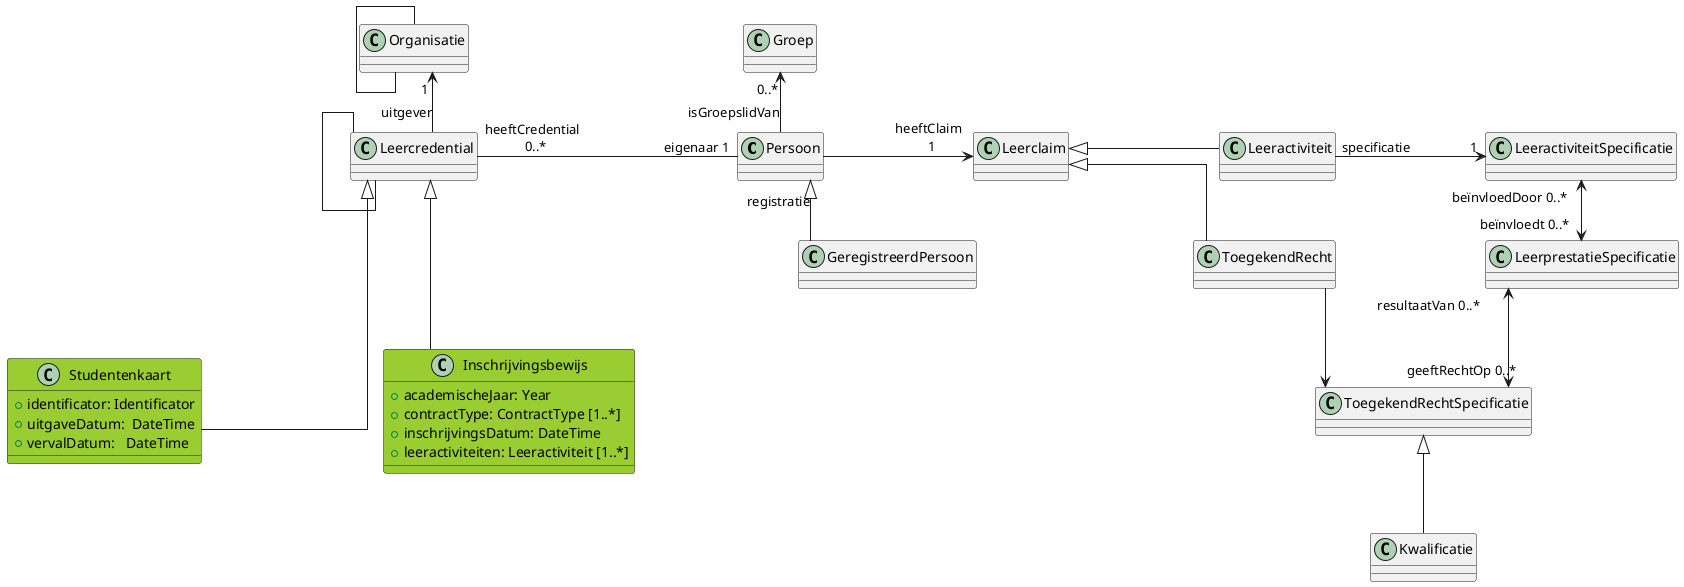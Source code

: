 
@startuml
skinparam nodesep 150
skinparam linetype ortho
allowmixing

class Persoon 
class Groep
class Leercredential
together{
    class Leeractiviteit
    class ToegekendRecht
}
class GeregistreerdPersoon
class Organisatie
class Leerclaim
class LeeractiviteitSpecificatie
class LeerprestatieSpecificatie
class ToegekendRechtSpecificatie
class Kwalificatie
class Studentenkaart #yellowgreen  {
    + identificator: Identificator
    + uitgaveDatum:  DateTime
    + vervalDatum:   DateTime

}
class Inschrijvingsbewijs #yellowgreen {
    + academischeJaar: Year
    + contractType: ContractType [1..*]
    + inschrijvingsDatum: DateTime
    + leeractiviteiten: Leeractiviteit [1..*]
}


node a
hide a

Persoon <|-- GeregistreerdPersoon: " registratie"
Groep "0..*" <-- Persoon: "isGroepslidVan"
Leercredential  --  Leercredential
Leercredential "heeftCredential \n 0..*"-r-"\t\t eigenaar 1" Persoon
Organisatie "1  " <--  Leercredential: "uitgever"
Organisatie  --  Organisatie

Persoon -r->"heeftClaim \n 1" Leerclaim
Leeractiviteit -[hidden]- ToegekendRecht
Leerclaim <|-r- Leeractiviteit
Leerclaim <|-r- ToegekendRecht


Leeractiviteit -r-> "1" LeeractiviteitSpecificatie: "specificatie"
LeeractiviteitSpecificatie "beïnvloedDoor 0..*" <--> "beïnvloedt 0..*"LeerprestatieSpecificatie
LeerprestatieSpecificatie "resultaatVan 0..*" <--> "geeftRechtOp 0..*" ToegekendRechtSpecificatie

ToegekendRecht -r-> ToegekendRechtSpecificatie
ToegekendRechtSpecificatie <|-- Kwalificatie

a -u- Leercredential
Studentenkaart -u-|> a
Inschrijvingsbewijs -u-|> a

Studentenkaart -u-|> Leercredential
Inschrijvingsbewijs -u-|> Leercredential



@enduml
